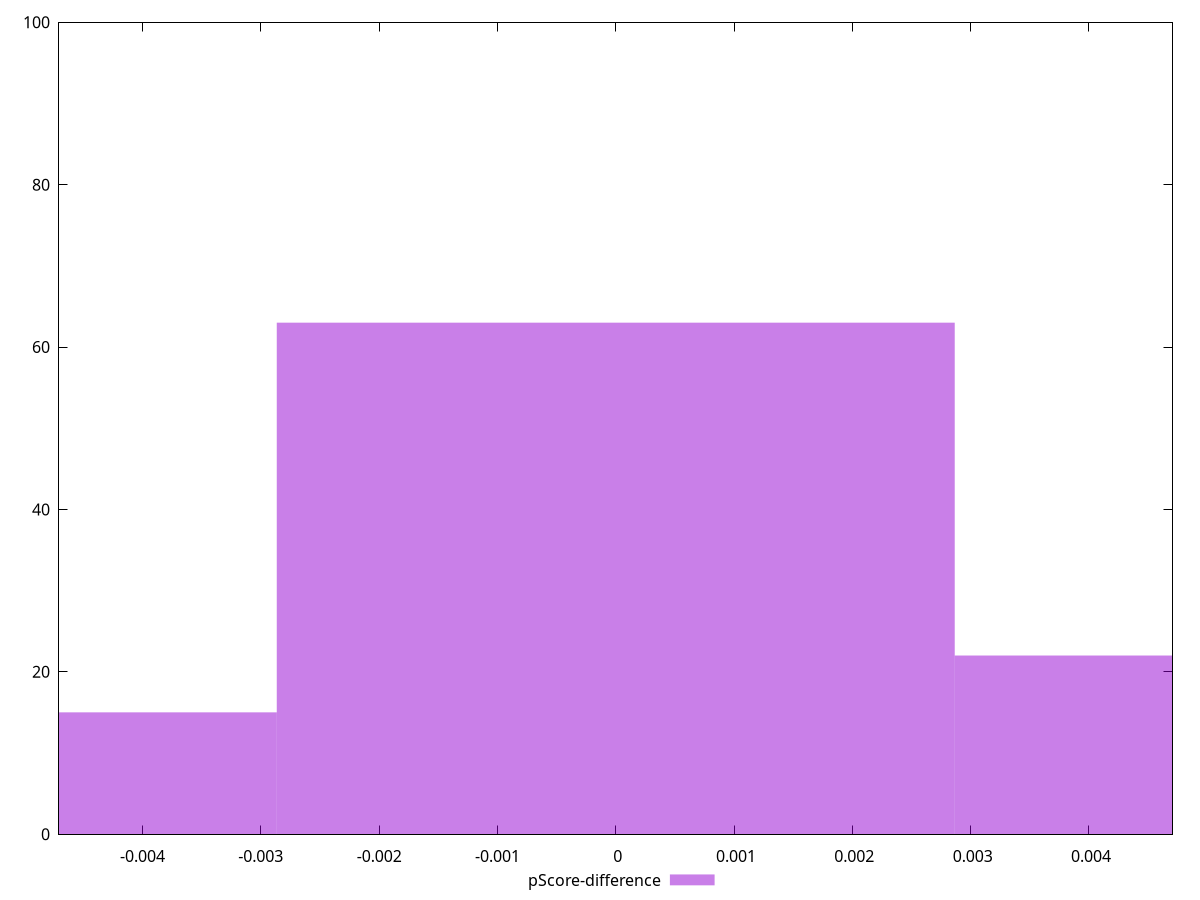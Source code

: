 reset

$pScoreDifference <<EOF
-0.005730384826053924 15
0 63
0.005730384826053924 22
EOF

set key outside below
set boxwidth 0.005730384826053924
set xrange [-0.004705882352941171:0.004705882352941171]
set yrange [0:100]
set trange [0:100]
set style fill transparent solid 0.5 noborder
set terminal svg size 640, 490 enhanced background rgb 'white'
set output "report_00015_2021-02-09T16-11-33.973Z/unused-javascript/samples/pages+cached+noadtech+nomedia/pScore-difference/histogram.svg"

plot $pScoreDifference title "pScore-difference" with boxes

reset
